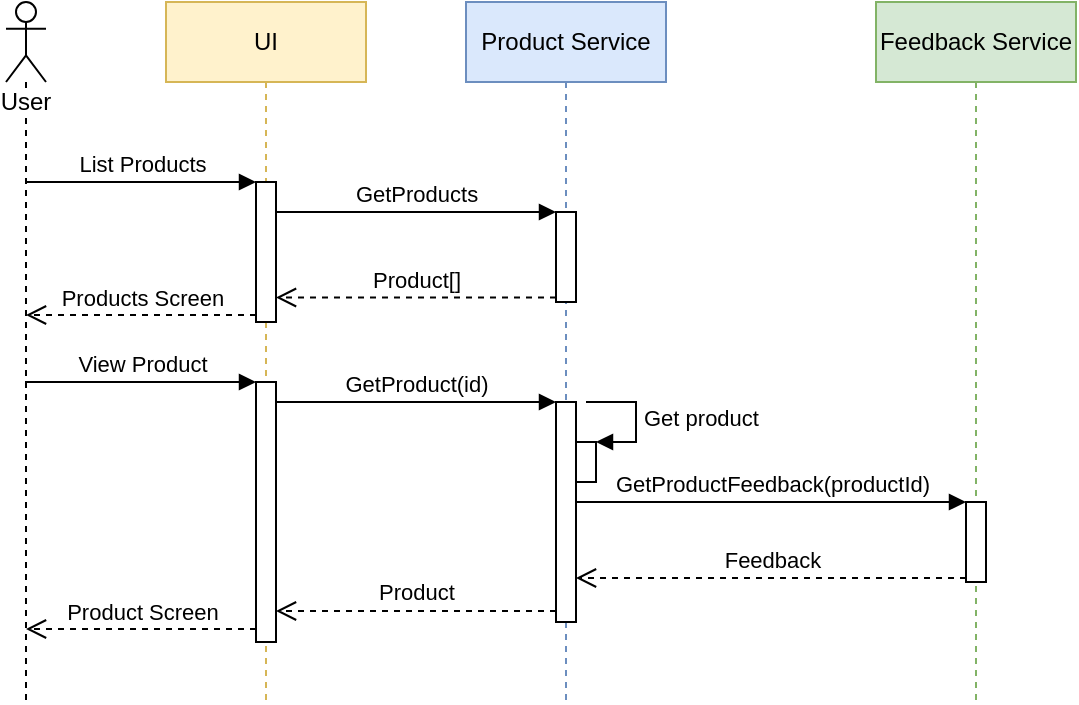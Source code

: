 <mxfile version="10.6.0" type="device"><diagram id="dmjb_DYDy9lTk0kgpcvY" name="Page-1"><mxGraphModel dx="1343" dy="727" grid="1" gridSize="10" guides="1" tooltips="1" connect="1" arrows="1" fold="1" page="1" pageScale="1" pageWidth="827" pageHeight="1169" math="0" shadow="0"><root><mxCell id="0"/><mxCell id="1" parent="0"/><mxCell id="Gdt1Yt1Q10TGMzADRDV1-1" value="User" style="shape=umlLifeline;participant=umlActor;perimeter=lifelinePerimeter;whiteSpace=wrap;html=1;container=1;collapsible=0;recursiveResize=0;verticalAlign=top;spacingTop=36;labelBackgroundColor=#ffffff;outlineConnect=0;" vertex="1" parent="1"><mxGeometry x="30" y="30" width="20" height="350" as="geometry"/></mxCell><mxCell id="Gdt1Yt1Q10TGMzADRDV1-2" value="UI" style="shape=umlLifeline;perimeter=lifelinePerimeter;whiteSpace=wrap;html=1;container=1;collapsible=0;recursiveResize=0;outlineConnect=0;fillColor=#fff2cc;strokeColor=#d6b656;" vertex="1" parent="1"><mxGeometry x="110" y="30" width="100" height="350" as="geometry"/></mxCell><mxCell id="Gdt1Yt1Q10TGMzADRDV1-3" value="" style="html=1;points=[];perimeter=orthogonalPerimeter;" vertex="1" parent="Gdt1Yt1Q10TGMzADRDV1-2"><mxGeometry x="45" y="90" width="10" height="70" as="geometry"/></mxCell><mxCell id="Gdt1Yt1Q10TGMzADRDV1-5" value="List Products" style="html=1;verticalAlign=bottom;endArrow=block;entryX=0;entryY=0;" edge="1" parent="1" source="Gdt1Yt1Q10TGMzADRDV1-1" target="Gdt1Yt1Q10TGMzADRDV1-3"><mxGeometry relative="1" as="geometry"><mxPoint x="85" y="120" as="sourcePoint"/></mxGeometry></mxCell><mxCell id="Gdt1Yt1Q10TGMzADRDV1-6" value="Products Screen" style="html=1;verticalAlign=bottom;endArrow=open;dashed=1;endSize=8;exitX=0;exitY=0.95;" edge="1" parent="1" source="Gdt1Yt1Q10TGMzADRDV1-3" target="Gdt1Yt1Q10TGMzADRDV1-1"><mxGeometry relative="1" as="geometry"><mxPoint x="85" y="196" as="targetPoint"/></mxGeometry></mxCell><mxCell id="Gdt1Yt1Q10TGMzADRDV1-7" value="Product Service" style="shape=umlLifeline;perimeter=lifelinePerimeter;whiteSpace=wrap;html=1;container=1;collapsible=0;recursiveResize=0;outlineConnect=0;fillColor=#dae8fc;strokeColor=#6c8ebf;" vertex="1" parent="1"><mxGeometry x="260" y="30" width="100" height="350" as="geometry"/></mxCell><mxCell id="Gdt1Yt1Q10TGMzADRDV1-8" value="" style="html=1;points=[];perimeter=orthogonalPerimeter;" vertex="1" parent="Gdt1Yt1Q10TGMzADRDV1-7"><mxGeometry x="45" y="105" width="10" height="45" as="geometry"/></mxCell><mxCell id="Gdt1Yt1Q10TGMzADRDV1-9" value="" style="html=1;points=[];perimeter=orthogonalPerimeter;" vertex="1" parent="Gdt1Yt1Q10TGMzADRDV1-7"><mxGeometry x="-105" y="190" width="10" height="130" as="geometry"/></mxCell><mxCell id="Gdt1Yt1Q10TGMzADRDV1-10" value="View Product" style="html=1;verticalAlign=bottom;endArrow=block;entryX=0;entryY=0;" edge="1" parent="Gdt1Yt1Q10TGMzADRDV1-7" target="Gdt1Yt1Q10TGMzADRDV1-9"><mxGeometry relative="1" as="geometry"><mxPoint x="-220.5" y="190" as="sourcePoint"/></mxGeometry></mxCell><mxCell id="Gdt1Yt1Q10TGMzADRDV1-11" value="" style="html=1;points=[];perimeter=orthogonalPerimeter;" vertex="1" parent="Gdt1Yt1Q10TGMzADRDV1-7"><mxGeometry x="45" y="200" width="10" height="110" as="geometry"/></mxCell><mxCell id="Gdt1Yt1Q10TGMzADRDV1-12" value="GetProduct(id)" style="html=1;verticalAlign=bottom;endArrow=block;entryX=0;entryY=0;" edge="1" parent="Gdt1Yt1Q10TGMzADRDV1-7" source="Gdt1Yt1Q10TGMzADRDV1-9" target="Gdt1Yt1Q10TGMzADRDV1-11"><mxGeometry relative="1" as="geometry"><mxPoint x="-80" y="220" as="sourcePoint"/></mxGeometry></mxCell><mxCell id="Gdt1Yt1Q10TGMzADRDV1-13" value="Product" style="html=1;verticalAlign=bottom;endArrow=open;dashed=1;endSize=8;exitX=0;exitY=0.95;" edge="1" parent="Gdt1Yt1Q10TGMzADRDV1-7" source="Gdt1Yt1Q10TGMzADRDV1-11" target="Gdt1Yt1Q10TGMzADRDV1-9"><mxGeometry relative="1" as="geometry"><mxPoint x="-25" y="266" as="targetPoint"/></mxGeometry></mxCell><mxCell id="Gdt1Yt1Q10TGMzADRDV1-14" value="" style="html=1;points=[];perimeter=orthogonalPerimeter;" vertex="1" parent="Gdt1Yt1Q10TGMzADRDV1-7"><mxGeometry x="55" y="220" width="10" height="20" as="geometry"/></mxCell><mxCell id="Gdt1Yt1Q10TGMzADRDV1-15" value="Get product" style="edgeStyle=orthogonalEdgeStyle;html=1;align=left;spacingLeft=2;endArrow=block;rounded=0;entryX=1;entryY=0;" edge="1" parent="Gdt1Yt1Q10TGMzADRDV1-7" target="Gdt1Yt1Q10TGMzADRDV1-14"><mxGeometry relative="1" as="geometry"><mxPoint x="60" y="200" as="sourcePoint"/><Array as="points"><mxPoint x="85" y="200"/></Array></mxGeometry></mxCell><mxCell id="Gdt1Yt1Q10TGMzADRDV1-16" value="GetProducts" style="html=1;verticalAlign=bottom;endArrow=block;entryX=0;entryY=0;" edge="1" parent="1" source="Gdt1Yt1Q10TGMzADRDV1-3" target="Gdt1Yt1Q10TGMzADRDV1-8"><mxGeometry relative="1" as="geometry"><mxPoint x="180" y="150" as="sourcePoint"/></mxGeometry></mxCell><mxCell id="Gdt1Yt1Q10TGMzADRDV1-17" value="Product[]" style="html=1;verticalAlign=bottom;endArrow=open;dashed=1;endSize=8;exitX=0;exitY=0.95;" edge="1" parent="1" source="Gdt1Yt1Q10TGMzADRDV1-8" target="Gdt1Yt1Q10TGMzADRDV1-3"><mxGeometry relative="1" as="geometry"><mxPoint x="235" y="196" as="targetPoint"/></mxGeometry></mxCell><mxCell id="Gdt1Yt1Q10TGMzADRDV1-18" value="Feedback Service" style="shape=umlLifeline;perimeter=lifelinePerimeter;whiteSpace=wrap;html=1;container=1;collapsible=0;recursiveResize=0;outlineConnect=0;fillColor=#d5e8d4;strokeColor=#82b366;" vertex="1" parent="1"><mxGeometry x="465" y="30" width="100" height="350" as="geometry"/></mxCell><mxCell id="Gdt1Yt1Q10TGMzADRDV1-20" value="" style="html=1;points=[];perimeter=orthogonalPerimeter;" vertex="1" parent="Gdt1Yt1Q10TGMzADRDV1-18"><mxGeometry x="45" y="250" width="10" height="40" as="geometry"/></mxCell><mxCell id="Gdt1Yt1Q10TGMzADRDV1-21" value="Product Screen" style="html=1;verticalAlign=bottom;endArrow=open;dashed=1;endSize=8;exitX=0;exitY=0.95;" edge="1" parent="1" source="Gdt1Yt1Q10TGMzADRDV1-9" target="Gdt1Yt1Q10TGMzADRDV1-1"><mxGeometry relative="1" as="geometry"><mxPoint x="39.5" y="287" as="targetPoint"/></mxGeometry></mxCell><mxCell id="Gdt1Yt1Q10TGMzADRDV1-22" value="GetProductFeedback(productId)" style="html=1;verticalAlign=bottom;endArrow=block;entryX=0;entryY=0;" edge="1" parent="1" source="Gdt1Yt1Q10TGMzADRDV1-11" target="Gdt1Yt1Q10TGMzADRDV1-20"><mxGeometry relative="1" as="geometry"><mxPoint x="385" y="270" as="sourcePoint"/></mxGeometry></mxCell><mxCell id="Gdt1Yt1Q10TGMzADRDV1-23" value="Feedback" style="html=1;verticalAlign=bottom;endArrow=open;dashed=1;endSize=8;exitX=0;exitY=0.95;" edge="1" parent="1" source="Gdt1Yt1Q10TGMzADRDV1-20" target="Gdt1Yt1Q10TGMzADRDV1-11"><mxGeometry relative="1" as="geometry"><mxPoint x="385" y="346" as="targetPoint"/></mxGeometry></mxCell></root></mxGraphModel></diagram></mxfile>